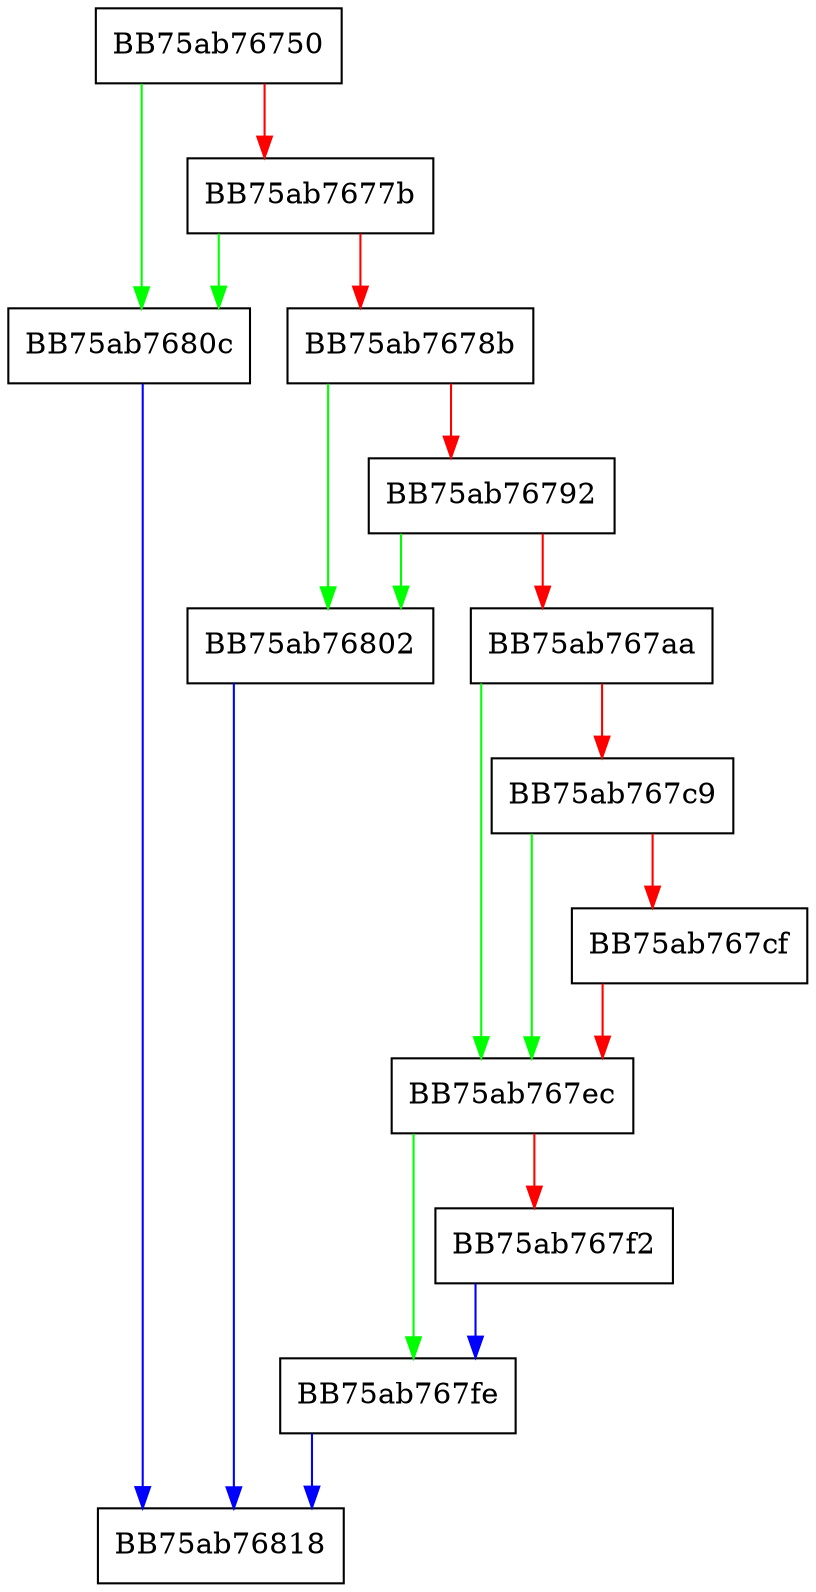 digraph pfnScheduleShutdownFileRemoval {
  node [shape="box"];
  graph [splines=ortho];
  BB75ab76750 -> BB75ab7680c [color="green"];
  BB75ab76750 -> BB75ab7677b [color="red"];
  BB75ab7677b -> BB75ab7680c [color="green"];
  BB75ab7677b -> BB75ab7678b [color="red"];
  BB75ab7678b -> BB75ab76802 [color="green"];
  BB75ab7678b -> BB75ab76792 [color="red"];
  BB75ab76792 -> BB75ab76802 [color="green"];
  BB75ab76792 -> BB75ab767aa [color="red"];
  BB75ab767aa -> BB75ab767ec [color="green"];
  BB75ab767aa -> BB75ab767c9 [color="red"];
  BB75ab767c9 -> BB75ab767ec [color="green"];
  BB75ab767c9 -> BB75ab767cf [color="red"];
  BB75ab767cf -> BB75ab767ec [color="red"];
  BB75ab767ec -> BB75ab767fe [color="green"];
  BB75ab767ec -> BB75ab767f2 [color="red"];
  BB75ab767f2 -> BB75ab767fe [color="blue"];
  BB75ab767fe -> BB75ab76818 [color="blue"];
  BB75ab76802 -> BB75ab76818 [color="blue"];
  BB75ab7680c -> BB75ab76818 [color="blue"];
}